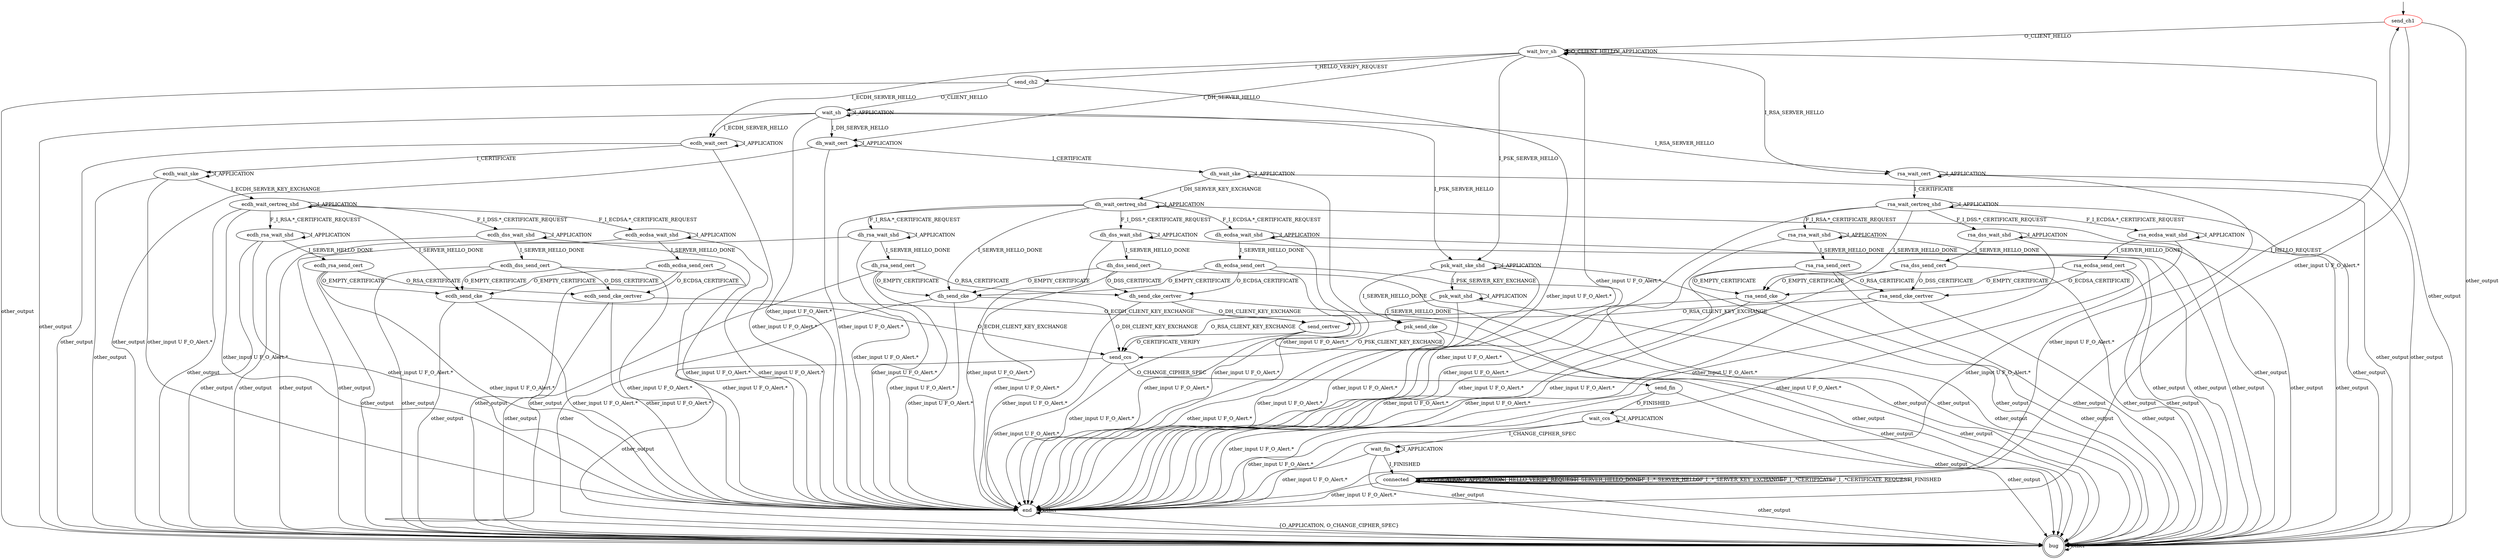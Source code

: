 digraph G {
label=""
send_ch1 [color="red"]
wait_hvr_sh []
send_ch2 []
wait_sh []
psk_wait_ske_shd []
psk_wait_shd []
psk_send_cke []
dh_wait_cert []
dh_wait_ske []
dh_wait_certreq_shd []
dh_dss_wait_shd []
dh_ecdsa_wait_shd []
dh_rsa_wait_shd []
dh_dss_send_cert []
dh_ecdsa_send_cert []
dh_rsa_send_cert []
dh_send_cke_certver []
dh_send_cke []

ecdh_wait_cert []
ecdh_wait_ske []
ecdh_wait_certreq_shd []
ecdh_dss_wait_shd []
ecdh_ecdsa_wait_shd []
ecdh_rsa_wait_shd []
ecdh_dss_send_cert []
ecdh_ecdsa_send_cert []
ecdh_rsa_send_cert []
ecdh_send_cke_certver []
ecdh_send_cke []

rsa_wait_cert []
rsa_wait_certreq_shd []
rsa_dss_wait_shd []
rsa_ecdsa_wait_shd []
rsa_rsa_wait_shd []
rsa_dss_send_cert []
rsa_ecdsa_send_cert []
rsa_rsa_send_cert []
rsa_send_cke_certver []
rsa_send_cke []

send_certver []
send_ccs []
send_fin [] 
wait_ccs [] 
wait_fin []  
connected []
end []

bug [shape="doublecircle"]

send_ch1 -> wait_hvr_sh[label="O_CLIENT_HELLO"]

wait_hvr_sh -> wait_hvr_sh[label="O_CLIENT_HELLO"]
wait_hvr_sh -> send_ch2[label="I_HELLO_VERIFY_REQUEST"]
wait_hvr_sh -> psk_wait_ske_shd[label="I_PSK_SERVER_HELLO"]
wait_hvr_sh -> wait_hvr_sh [label="I_APPLICATION"]

send_ch2 -> wait_sh[label="O_CLIENT_HELLO"]

wait_sh -> psk_wait_ske_shd[label="I_PSK_SERVER_HELLO"]
psk_wait_ske_shd -> psk_wait_shd[label="I_PSK_SERVER_KEY_EXCHANGE"]
psk_wait_ske_shd -> psk_wait_ske_shd[label="I_APPLICATION"]
psk_wait_ske_shd -> psk_send_cke[label="I_SERVER_HELLO_DONE"]
psk_wait_shd -> psk_send_cke[label="I_SERVER_HELLO_DONE"]
psk_wait_shd -> psk_wait_shd[label="I_APPLICATION"]

psk_send_cke -> send_ccs[label="O_PSK_CLIENT_KEY_EXCHANGE"]

wait_hvr_sh -> dh_wait_cert[label="I_DH_SERVER_HELLO"]
wait_sh -> dh_wait_cert[label="I_DH_SERVER_HELLO"]
wait_sh -> wait_sh[label="I_APPLICATION"]
dh_wait_cert -> dh_wait_ske[label="I_CERTIFICATE"]
dh_wait_cert -> dh_wait_cert[label="I_APPLICATION"]
dh_wait_ske -> dh_wait_certreq_shd[label="I_DH_SERVER_KEY_EXCHANGE"]
dh_wait_ske -> dh_wait_ske[label="I_APPLICATION"]
dh_wait_certreq_shd -> dh_dss_wait_shd[label="F_I_DSS.*_CERTIFICATE_REQUEST"]
dh_wait_certreq_shd -> dh_ecdsa_wait_shd[label="F_I_ECDSA.*_CERTIFICATE_REQUEST"]
dh_wait_certreq_shd -> dh_rsa_wait_shd[label="F_I_RSA.*_CERTIFICATE_REQUEST"]
dh_wait_certreq_shd -> dh_send_cke[label="I_SERVER_HELLO_DONE"]
dh_wait_certreq_shd -> dh_wait_certreq_shd[label="I_APPLICATION"]
dh_dss_wait_shd -> dh_dss_send_cert[label="I_SERVER_HELLO_DONE"]
dh_dss_wait_shd -> dh_dss_wait_shd[label="I_APPLICATION"]
dh_ecdsa_wait_shd -> dh_ecdsa_send_cert[label="I_SERVER_HELLO_DONE"]
dh_ecdsa_wait_shd -> dh_ecdsa_wait_shd[label="I_APPLICATION"]
dh_rsa_wait_shd -> dh_rsa_send_cert[label="I_SERVER_HELLO_DONE"]
dh_rsa_wait_shd -> dh_rsa_wait_shd[label="I_APPLICATION"]

dh_dss_send_cert -> dh_send_cke_certver[label="O_DSS_CERTIFICATE"]
dh_dss_send_cert -> dh_send_cke[label="O_EMPTY_CERTIFICATE"]
dh_ecdsa_send_cert -> dh_send_cke_certver[label="O_ECDSA_CERTIFICATE"]
dh_ecdsa_send_cert -> dh_send_cke[label="O_EMPTY_CERTIFICATE"]
dh_rsa_send_cert -> dh_send_cke_certver[label="O_RSA_CERTIFICATE"]
dh_rsa_send_cert -> dh_send_cke[label="O_EMPTY_CERTIFICATE"]
dh_send_cke_certver -> send_certver[label="O_DH_CLIENT_KEY_EXCHANGE"]
dh_send_cke -> send_ccs[label="O_DH_CLIENT_KEY_EXCHANGE"]

wait_hvr_sh -> ecdh_wait_cert[label="I_ECDH_SERVER_HELLO"]
wait_sh -> ecdh_wait_cert[label="I_ECDH_SERVER_HELLO"]
ecdh_wait_cert -> ecdh_wait_ske[label="I_CERTIFICATE"]
ecdh_wait_cert -> ecdh_wait_cert[label="I_APPLICATION"]
ecdh_wait_ske -> ecdh_wait_certreq_shd[label="I_ECDH_SERVER_KEY_EXCHANGE"]
ecdh_wait_ske -> ecdh_wait_ske[label="I_APPLICATION"]
ecdh_wait_certreq_shd -> ecdh_dss_wait_shd[label="F_I_DSS.*_CERTIFICATE_REQUEST"]
ecdh_wait_certreq_shd -> ecdh_ecdsa_wait_shd[label="F_I_ECDSA.*_CERTIFICATE_REQUEST"]
ecdh_wait_certreq_shd -> ecdh_rsa_wait_shd[label="F_I_RSA.*_CERTIFICATE_REQUEST"]
ecdh_wait_certreq_shd -> ecdh_send_cke[label="I_SERVER_HELLO_DONE"]
ecdh_wait_certreq_shd -> ecdh_wait_certreq_shd[label="I_APPLICATION"]
ecdh_dss_wait_shd -> ecdh_dss_send_cert[label="I_SERVER_HELLO_DONE"]
ecdh_dss_wait_shd -> ecdh_dss_wait_shd[label="I_APPLICATION"]
ecdh_ecdsa_wait_shd -> ecdh_ecdsa_send_cert[label="I_SERVER_HELLO_DONE"]
ecdh_ecdsa_wait_shd -> ecdh_ecdsa_wait_shd[label="I_APPLICATION"]
ecdh_rsa_wait_shd -> ecdh_rsa_send_cert[label="I_SERVER_HELLO_DONE"]
ecdh_rsa_wait_shd -> ecdh_rsa_wait_shd[label="I_APPLICATION"]

ecdh_dss_send_cert -> ecdh_send_cke_certver[label="O_DSS_CERTIFICATE"]
ecdh_dss_send_cert -> ecdh_send_cke[label="O_EMPTY_CERTIFICATE"]
ecdh_ecdsa_send_cert -> ecdh_send_cke_certver[label="O_ECDSA_CERTIFICATE"]
ecdh_ecdsa_send_cert -> ecdh_send_cke[label="O_EMPTY_CERTIFICATE"]
ecdh_rsa_send_cert -> ecdh_send_cke_certver[label="O_RSA_CERTIFICATE"]
ecdh_rsa_send_cert -> ecdh_send_cke[label="O_EMPTY_CERTIFICATE"]
ecdh_send_cke_certver -> send_certver[label="O_ECDH_CLIENT_KEY_EXCHANGE"]
ecdh_send_cke -> send_ccs[label="O_ECDH_CLIENT_KEY_EXCHANGE"]

wait_hvr_sh -> rsa_wait_cert[label="I_RSA_SERVER_HELLO"]
wait_sh -> rsa_wait_cert[label="I_RSA_SERVER_HELLO"]

rsa_wait_cert -> rsa_wait_certreq_shd[label="I_CERTIFICATE"]
rsa_wait_cert -> rsa_wait_cert[label="I_APPLICATION"]
rsa_wait_certreq_shd -> rsa_dss_wait_shd[label="F_I_DSS.*_CERTIFICATE_REQUEST"]
rsa_wait_certreq_shd -> rsa_ecdsa_wait_shd[label="F_I_ECDSA.*_CERTIFICATE_REQUEST"]
rsa_wait_certreq_shd -> rsa_rsa_wait_shd[label="F_I_RSA.*_CERTIFICATE_REQUEST"]
rsa_wait_certreq_shd -> rsa_send_cke[label="I_SERVER_HELLO_DONE"]
rsa_wait_certreq_shd -> rsa_wait_certreq_shd[label="I_APPLICATION"]
rsa_dss_wait_shd -> rsa_dss_send_cert[label="I_SERVER_HELLO_DONE"]
rsa_dss_wait_shd -> rsa_dss_wait_shd[label="I_APPLICATION"]
rsa_ecdsa_wait_shd -> rsa_ecdsa_send_cert[label="I_SERVER_HELLO_DONE"]
rsa_ecdsa_wait_shd -> rsa_ecdsa_wait_shd[label="I_APPLICATION"]
rsa_rsa_wait_shd -> rsa_rsa_send_cert[label="I_SERVER_HELLO_DONE"]
rsa_rsa_wait_shd -> rsa_rsa_wait_shd[label="I_APPLICATION"]

rsa_dss_send_cert -> rsa_send_cke_certver[label="O_DSS_CERTIFICATE"]
rsa_dss_send_cert -> rsa_send_cke[label="O_EMPTY_CERTIFICATE"]
rsa_ecdsa_send_cert -> rsa_send_cke_certver[label="O_ECDSA_CERTIFICATE"]
rsa_ecdsa_send_cert -> rsa_send_cke[label="O_EMPTY_CERTIFICATE"]
rsa_rsa_send_cert -> rsa_send_cke_certver[label="O_RSA_CERTIFICATE"]
rsa_rsa_send_cert -> rsa_send_cke[label="O_EMPTY_CERTIFICATE"]
rsa_send_cke_certver -> send_certver[label="O_RSA_CLIENT_KEY_EXCHANGE"]
rsa_send_cke -> send_ccs[label="O_RSA_CLIENT_KEY_EXCHANGE"]

send_certver -> send_ccs[label="O_CERTIFICATE_VERIFY"]
send_ccs -> send_fin[label="O_CHANGE_CIPHER_SPEC"]
send_fin -> wait_ccs[label="O_FINISHED"]
wait_ccs -> wait_fin[label="I_CHANGE_CIPHER_SPEC"]
wait_ccs -> wait_ccs[label="I_APPLICATION"]
wait_fin -> connected[label="I_FINISHED"]
wait_fin -> wait_fin[label="I_APPLICATION"]

connected -> connected[label="I_APPLICATION"]
connected -> connected[label="O_APPLICATION"]
connected -> connected[label="I_HELLO_VERIFY_REQUEST"]
connected -> connected[label="I_SERVER_HELLO_DONE"]
connected -> connected[label="F_I_.*_SERVER_HELLO"]
connected -> connected[label="F_I_.*_SERVER_KEY_EXCHANGE"]
connected -> connected[label="F_I_.*CERTIFICATE"]
connected -> connected[label="F_I_.*CERTIFICATE_REQUEST"]
connected -> connected[label="I_FINISHED"]
connected -> send_ch1[label="I_HELLO_REQUEST"]

end -> end [label="other"]
end -> bug [label="{O_APPLICATION, O_CHANGE_CIPHER_SPEC}"]

send_ch1 -> end [label="other_input U F_O_Alert.*"]
wait_hvr_sh -> end [label="other_input U F_O_Alert.*"]
send_ch2 -> end [label="other_input U F_O_Alert.*"]
wait_sh -> end [label="other_input U F_O_Alert.*"]
psk_wait_ske_shd -> end [label="other_input U F_O_Alert.*"]
psk_wait_shd -> end [label="other_input U F_O_Alert.*"]
psk_send_cke -> end [label="other_input U F_O_Alert.*"]
dh_wait_cert -> end [label="other_input U F_O_Alert.*"]
dh_wait_ske -> end [label="other_input U F_O_Alert.*"]
dh_wait_certreq_shd -> end [label="other_input U F_O_Alert.*"]
dh_dss_wait_shd -> end [label="other_input U F_O_Alert.*"]
dh_ecdsa_wait_shd -> end [label="other_input U F_O_Alert.*"]
dh_rsa_wait_shd -> end [label="other_input U F_O_Alert.*"]
dh_dss_send_cert -> end [label="other_input U F_O_Alert.*"]
dh_ecdsa_send_cert -> end [label="other_input U F_O_Alert.*"]
dh_rsa_send_cert -> end [label="other_input U F_O_Alert.*"]
dh_send_cke_certver -> end [label="other_input U F_O_Alert.*"]
dh_send_cke -> end [label="other_input U F_O_Alert.*"]
ecdh_wait_cert -> end [label="other_input U F_O_Alert.*"]
ecdh_wait_ske -> end [label="other_input U F_O_Alert.*"]
ecdh_wait_certreq_shd -> end [label="other_input U F_O_Alert.*"]
ecdh_dss_wait_shd -> end [label="other_input U F_O_Alert.*"]
ecdh_ecdsa_wait_shd -> end [label="other_input U F_O_Alert.*"]
ecdh_rsa_wait_shd -> end [label="other_input U F_O_Alert.*"]
ecdh_dss_send_cert -> end [label="other_input U F_O_Alert.*"]
ecdh_ecdsa_send_cert -> end [label="other_input U F_O_Alert.*"]
ecdh_rsa_send_cert -> end [label="other_input U F_O_Alert.*"]
ecdh_send_cke_certver -> end [label="other_input U F_O_Alert.*"]
ecdh_send_cke -> end [label="other_input U F_O_Alert.*"]
rsa_wait_cert -> end [label="other_input U F_O_Alert.*"]
rsa_wait_certreq_shd -> end [label="other_input U F_O_Alert.*"]
rsa_dss_wait_shd -> end [label="other_input U F_O_Alert.*"]
rsa_ecdsa_wait_shd -> end [label="other_input U F_O_Alert.*"]
rsa_rsa_wait_shd -> end [label="other_input U F_O_Alert.*"]
rsa_dss_send_cert -> end [label="other_input U F_O_Alert.*"]
rsa_ecdsa_send_cert -> end [label="other_input U F_O_Alert.*"]
rsa_rsa_send_cert -> end [label="other_input U F_O_Alert.*"]
rsa_send_cke_certver -> end [label="other_input U F_O_Alert.*"]
rsa_send_cke -> end [label="other_input U F_O_Alert.*"]
send_certver -> end [label="other_input U F_O_Alert.*"]
send_ccs -> end [label="other_input U F_O_Alert.*"]
send_fin -> end [label="other_input U F_O_Alert.*"] 
wait_ccs -> end [label="other_input U F_O_Alert.*"] 
wait_fin -> end [label="other_input U F_O_Alert.*"]  
connected -> end [label="other_input U F_O_Alert.*"]


send_ch1 -> bug [label="other_output"]
wait_hvr_sh -> bug [label="other_output"]
send_ch2 -> bug [label="other_output"]
wait_sh -> bug [label="other_output"]
psk_wait_ske_shd -> bug [label="other_output"]
psk_wait_shd -> bug [label="other_output"]
psk_send_cke -> bug [label="other_output"]
dh_wait_cert -> bug [label="other_output"]
dh_wait_ske -> bug [label="other_output"]
dh_wait_certreq_shd -> bug [label="other_output"]
dh_dss_wait_shd -> bug [label="other_output"]
dh_ecdsa_wait_shd -> bug [label="other_output"]
dh_rsa_wait_shd -> bug [label="other_output"]
dh_dss_send_cert -> bug [label="other_output"]
dh_ecdsa_send_cert -> bug [label="other_output"]
dh_rsa_send_cert -> bug [label="other_output"]
dh_send_cke_certver -> bug [label="other_output"]
dh_send_cke -> bug [label="other"]
ecdh_wait_cert -> bug [label="other_output"]
ecdh_wait_ske -> bug [label="other_output"]
ecdh_wait_certreq_shd -> bug [label="other_output"]
ecdh_dss_wait_shd -> bug [label="other_output"]
ecdh_ecdsa_wait_shd -> bug [label="other_output"]
ecdh_rsa_wait_shd -> bug [label="other_output"]
ecdh_dss_send_cert -> bug [label="other_output"]
ecdh_ecdsa_send_cert -> bug [label="other_output"]
ecdh_rsa_send_cert -> bug [label="other_output"]
ecdh_send_cke_certver -> bug [label="other_output"]
ecdh_send_cke -> bug [label="other_output"]
rsa_wait_cert -> bug [label="other_output"]
rsa_wait_certreq_shd -> bug [label="other_output"]
rsa_dss_wait_shd -> bug [label="other_output"]
rsa_ecdsa_wait_shd -> bug [label="other_output"]
rsa_rsa_wait_shd -> bug [label="other_output"]
rsa_dss_send_cert -> bug [label="other_output"]
rsa_ecdsa_send_cert -> bug [label="other_output"]
rsa_rsa_send_cert -> bug [label="other_output"]
rsa_send_cke_certver -> bug [label="other_output"]
rsa_send_cke -> bug [label="other_output"]
send_certver -> bug [label="other_output"]
send_ccs -> bug [label="other_output"]
send_fin -> bug [label="other_output"] 
wait_ccs -> bug [label="other_output"] 
wait_fin -> bug [label="other_output"]  
connected -> bug [label="other_output"]

bug -> bug [label="other"]

__start0 [label="" shape="none" width="0" height="0"];
__start0 -> send_ch1;
}
